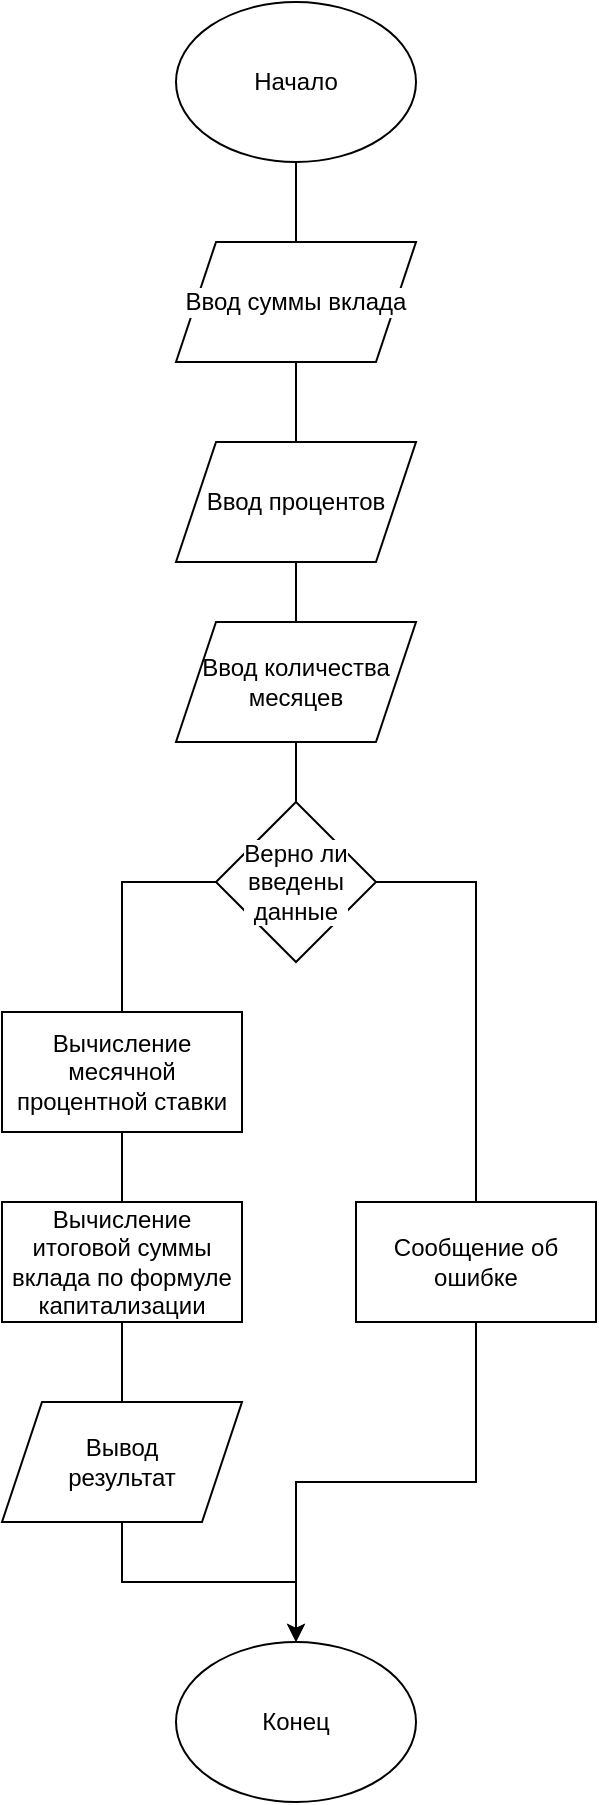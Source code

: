 <mxfile version="26.0.15">
  <diagram id="C5RBs43oDa-KdzZeNtuy" name="Page-1">
    <mxGraphModel dx="1985" dy="1060" grid="0" gridSize="10" guides="1" tooltips="1" connect="1" arrows="1" fold="1" page="1" pageScale="1" pageWidth="827" pageHeight="1169" math="0" shadow="0">
      <root>
        <mxCell id="WIyWlLk6GJQsqaUBKTNV-0" />
        <mxCell id="WIyWlLk6GJQsqaUBKTNV-1" parent="WIyWlLk6GJQsqaUBKTNV-0" />
        <mxCell id="KfCUXBT-5sUuQCjFBgNx-6" style="edgeStyle=orthogonalEdgeStyle;rounded=0;orthogonalLoop=1;jettySize=auto;html=1;entryX=0.5;entryY=0;entryDx=0;entryDy=0;endArrow=none;startFill=0;" edge="1" parent="WIyWlLk6GJQsqaUBKTNV-1" source="KfCUXBT-5sUuQCjFBgNx-0" target="KfCUXBT-5sUuQCjFBgNx-3">
          <mxGeometry relative="1" as="geometry" />
        </mxCell>
        <mxCell id="KfCUXBT-5sUuQCjFBgNx-0" value="Начало" style="ellipse;whiteSpace=wrap;html=1;" vertex="1" parent="WIyWlLk6GJQsqaUBKTNV-1">
          <mxGeometry x="500" y="80" width="120" height="80" as="geometry" />
        </mxCell>
        <mxCell id="KfCUXBT-5sUuQCjFBgNx-7" style="edgeStyle=orthogonalEdgeStyle;rounded=0;orthogonalLoop=1;jettySize=auto;html=1;exitX=0.5;exitY=1;exitDx=0;exitDy=0;entryX=0.5;entryY=0;entryDx=0;entryDy=0;endArrow=none;startFill=0;" edge="1" parent="WIyWlLk6GJQsqaUBKTNV-1" source="KfCUXBT-5sUuQCjFBgNx-3" target="KfCUXBT-5sUuQCjFBgNx-4">
          <mxGeometry relative="1" as="geometry" />
        </mxCell>
        <mxCell id="KfCUXBT-5sUuQCjFBgNx-3" value="Ввод суммы вклада" style="shape=parallelogram;perimeter=parallelogramPerimeter;html=1;fixedSize=1;whiteSpace=wrap;labelBorderColor=none;rounded=0;gradientColor=none;labelPosition=center;verticalLabelPosition=middle;align=center;verticalAlign=middle;labelBackgroundColor=default;" vertex="1" parent="WIyWlLk6GJQsqaUBKTNV-1">
          <mxGeometry x="500" y="200" width="120" height="60" as="geometry" />
        </mxCell>
        <mxCell id="KfCUXBT-5sUuQCjFBgNx-8" style="edgeStyle=orthogonalEdgeStyle;rounded=0;orthogonalLoop=1;jettySize=auto;html=1;exitX=0.5;exitY=1;exitDx=0;exitDy=0;entryX=0.5;entryY=0;entryDx=0;entryDy=0;endArrow=none;startFill=0;" edge="1" parent="WIyWlLk6GJQsqaUBKTNV-1" source="KfCUXBT-5sUuQCjFBgNx-4" target="KfCUXBT-5sUuQCjFBgNx-5">
          <mxGeometry relative="1" as="geometry" />
        </mxCell>
        <mxCell id="KfCUXBT-5sUuQCjFBgNx-4" value="Ввод процентов" style="shape=parallelogram;perimeter=parallelogramPerimeter;whiteSpace=wrap;html=1;fixedSize=1;" vertex="1" parent="WIyWlLk6GJQsqaUBKTNV-1">
          <mxGeometry x="500" y="300" width="120" height="60" as="geometry" />
        </mxCell>
        <mxCell id="KfCUXBT-5sUuQCjFBgNx-11" style="edgeStyle=orthogonalEdgeStyle;rounded=0;orthogonalLoop=1;jettySize=auto;html=1;exitX=0.5;exitY=1;exitDx=0;exitDy=0;entryX=0.5;entryY=0;entryDx=0;entryDy=0;endArrow=none;startFill=0;" edge="1" parent="WIyWlLk6GJQsqaUBKTNV-1" source="KfCUXBT-5sUuQCjFBgNx-5" target="KfCUXBT-5sUuQCjFBgNx-10">
          <mxGeometry relative="1" as="geometry" />
        </mxCell>
        <mxCell id="KfCUXBT-5sUuQCjFBgNx-5" value="Ввод количества&lt;div&gt;месяцев&lt;/div&gt;" style="shape=parallelogram;perimeter=parallelogramPerimeter;whiteSpace=wrap;html=1;fixedSize=1;" vertex="1" parent="WIyWlLk6GJQsqaUBKTNV-1">
          <mxGeometry x="500" y="390" width="120" height="60" as="geometry" />
        </mxCell>
        <mxCell id="KfCUXBT-5sUuQCjFBgNx-13" style="edgeStyle=orthogonalEdgeStyle;rounded=0;orthogonalLoop=1;jettySize=auto;html=1;exitX=0;exitY=0.5;exitDx=0;exitDy=0;entryX=0.5;entryY=0;entryDx=0;entryDy=0;jumpStyle=none;startArrow=none;startFill=0;endArrow=none;" edge="1" parent="WIyWlLk6GJQsqaUBKTNV-1" source="KfCUXBT-5sUuQCjFBgNx-10" target="KfCUXBT-5sUuQCjFBgNx-12">
          <mxGeometry relative="1" as="geometry" />
        </mxCell>
        <mxCell id="KfCUXBT-5sUuQCjFBgNx-22" style="edgeStyle=orthogonalEdgeStyle;rounded=0;orthogonalLoop=1;jettySize=auto;html=1;exitX=1;exitY=0.5;exitDx=0;exitDy=0;entryX=0.5;entryY=0;entryDx=0;entryDy=0;endArrow=none;startFill=0;" edge="1" parent="WIyWlLk6GJQsqaUBKTNV-1" source="KfCUXBT-5sUuQCjFBgNx-10" target="KfCUXBT-5sUuQCjFBgNx-21">
          <mxGeometry relative="1" as="geometry" />
        </mxCell>
        <mxCell id="KfCUXBT-5sUuQCjFBgNx-10" value="Верно ли&lt;div&gt;введены&lt;/div&gt;&lt;div&gt;данные&lt;/div&gt;" style="rhombus;whiteSpace=wrap;html=1;rounded=0;labelBorderColor=none;labelBackgroundColor=default;" vertex="1" parent="WIyWlLk6GJQsqaUBKTNV-1">
          <mxGeometry x="520" y="480" width="80" height="80" as="geometry" />
        </mxCell>
        <mxCell id="KfCUXBT-5sUuQCjFBgNx-15" style="edgeStyle=orthogonalEdgeStyle;rounded=0;orthogonalLoop=1;jettySize=auto;html=1;exitX=0.5;exitY=1;exitDx=0;exitDy=0;entryX=0.5;entryY=0;entryDx=0;entryDy=0;endArrow=none;startFill=0;" edge="1" parent="WIyWlLk6GJQsqaUBKTNV-1" source="KfCUXBT-5sUuQCjFBgNx-12" target="KfCUXBT-5sUuQCjFBgNx-14">
          <mxGeometry relative="1" as="geometry" />
        </mxCell>
        <mxCell id="KfCUXBT-5sUuQCjFBgNx-12" value="Вычисление месячной процентной ставки" style="rounded=0;whiteSpace=wrap;html=1;" vertex="1" parent="WIyWlLk6GJQsqaUBKTNV-1">
          <mxGeometry x="413" y="585" width="120" height="60" as="geometry" />
        </mxCell>
        <mxCell id="KfCUXBT-5sUuQCjFBgNx-20" style="edgeStyle=orthogonalEdgeStyle;rounded=0;orthogonalLoop=1;jettySize=auto;html=1;entryX=0.5;entryY=0;entryDx=0;entryDy=0;endArrow=none;startFill=0;" edge="1" parent="WIyWlLk6GJQsqaUBKTNV-1" source="KfCUXBT-5sUuQCjFBgNx-14" target="KfCUXBT-5sUuQCjFBgNx-19">
          <mxGeometry relative="1" as="geometry" />
        </mxCell>
        <mxCell id="KfCUXBT-5sUuQCjFBgNx-14" value="Вычисление итоговой суммы вклада по формуле капитализации" style="rounded=0;whiteSpace=wrap;html=1;" vertex="1" parent="WIyWlLk6GJQsqaUBKTNV-1">
          <mxGeometry x="413" y="680" width="120" height="60" as="geometry" />
        </mxCell>
        <mxCell id="KfCUXBT-5sUuQCjFBgNx-18" value="Конец" style="ellipse;whiteSpace=wrap;html=1;" vertex="1" parent="WIyWlLk6GJQsqaUBKTNV-1">
          <mxGeometry x="500" y="900" width="120" height="80" as="geometry" />
        </mxCell>
        <mxCell id="KfCUXBT-5sUuQCjFBgNx-24" style="edgeStyle=orthogonalEdgeStyle;rounded=0;orthogonalLoop=1;jettySize=auto;html=1;exitX=0.5;exitY=1;exitDx=0;exitDy=0;entryX=0.5;entryY=0;entryDx=0;entryDy=0;" edge="1" parent="WIyWlLk6GJQsqaUBKTNV-1" source="KfCUXBT-5sUuQCjFBgNx-19" target="KfCUXBT-5sUuQCjFBgNx-18">
          <mxGeometry relative="1" as="geometry" />
        </mxCell>
        <mxCell id="KfCUXBT-5sUuQCjFBgNx-19" value="Вывод&lt;div&gt;результат&lt;/div&gt;" style="shape=parallelogram;perimeter=parallelogramPerimeter;whiteSpace=wrap;html=1;fixedSize=1;" vertex="1" parent="WIyWlLk6GJQsqaUBKTNV-1">
          <mxGeometry x="413" y="780" width="120" height="60" as="geometry" />
        </mxCell>
        <mxCell id="KfCUXBT-5sUuQCjFBgNx-25" style="edgeStyle=orthogonalEdgeStyle;rounded=0;orthogonalLoop=1;jettySize=auto;html=1;exitX=0.5;exitY=1;exitDx=0;exitDy=0;entryX=0.5;entryY=0;entryDx=0;entryDy=0;" edge="1" parent="WIyWlLk6GJQsqaUBKTNV-1" source="KfCUXBT-5sUuQCjFBgNx-21" target="KfCUXBT-5sUuQCjFBgNx-18">
          <mxGeometry relative="1" as="geometry" />
        </mxCell>
        <mxCell id="KfCUXBT-5sUuQCjFBgNx-21" value="Сообщение об&lt;div&gt;ошибке&lt;/div&gt;" style="rounded=0;whiteSpace=wrap;html=1;" vertex="1" parent="WIyWlLk6GJQsqaUBKTNV-1">
          <mxGeometry x="590" y="680" width="120" height="60" as="geometry" />
        </mxCell>
      </root>
    </mxGraphModel>
  </diagram>
</mxfile>
